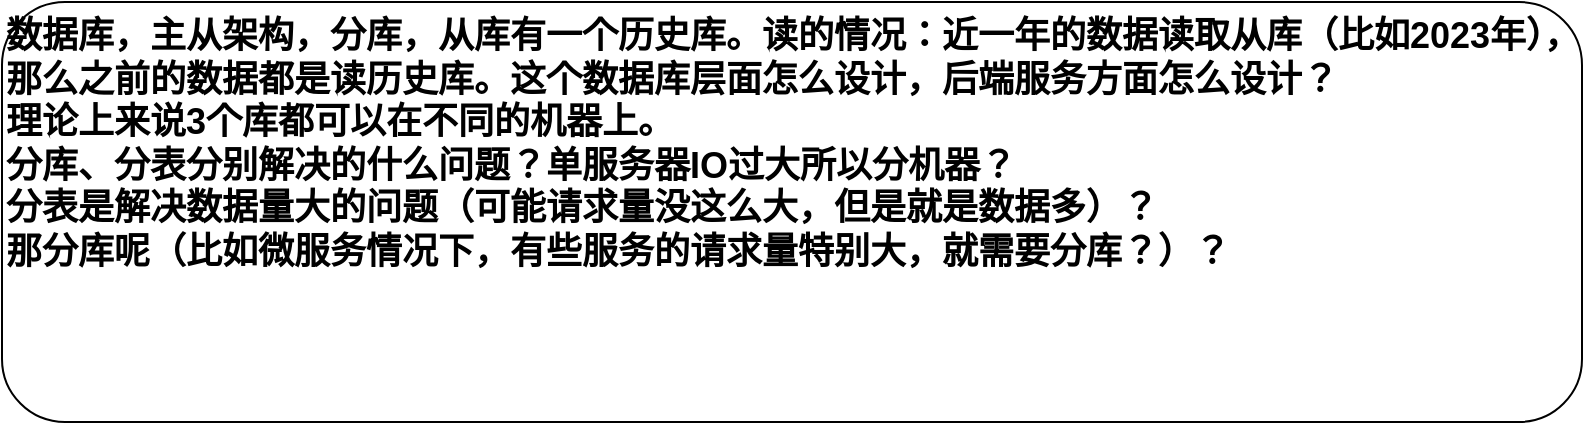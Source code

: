 <mxfile version="21.7.2" type="github">
  <diagram name="第 1 页" id="OE8Y_jW8mMldFSp65CrJ">
    <mxGraphModel dx="1434" dy="758" grid="1" gridSize="10" guides="1" tooltips="1" connect="1" arrows="1" fold="1" page="1" pageScale="1" pageWidth="827" pageHeight="1169" math="0" shadow="0">
      <root>
        <mxCell id="0" />
        <mxCell id="1" parent="0" />
        <mxCell id="UrBGJTlEj64AcYCvytFf-1" value="&lt;b style=&quot;font-size: 18px;&quot;&gt;数据库，主从架构，分库，从库有一个历史库。读的情况：近一年的数据读取从库（比如2023年），那么之前的数据都是读历史库。这个数据库层面怎么设计，后端服务方面怎么设计？&lt;br&gt;理论上来说3个库都可以在不同的机器上。&lt;br&gt;分库、分表分别解决的什么问题？单服务器IO过大所以分机器？&lt;br&gt;分表是解决数据量大的问题（可能请求量没这么大，但是就是数据多）？&lt;br&gt;那分库呢（比如微服务情况下，有些服务的请求量特别大，就需要分库？）？&lt;/b&gt;" style="rounded=1;whiteSpace=wrap;html=1;align=left;verticalAlign=top;" vertex="1" parent="1">
          <mxGeometry x="350" y="360" width="790" height="210" as="geometry" />
        </mxCell>
      </root>
    </mxGraphModel>
  </diagram>
</mxfile>
